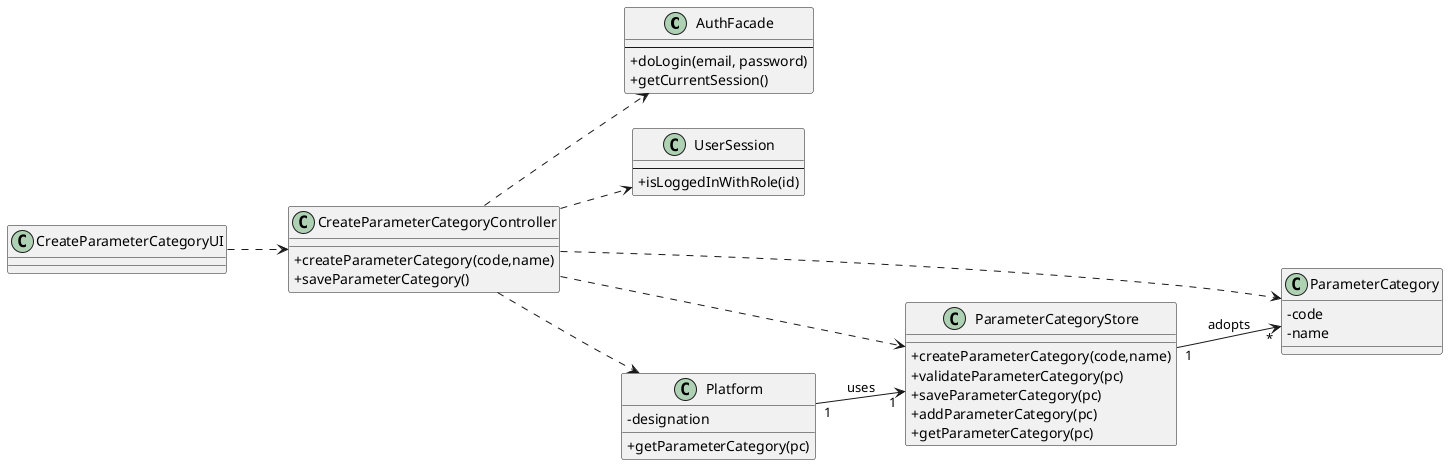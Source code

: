 @startuml
skinparam classAttributeIconSize 0
left to right direction

class AuthFacade{
    --
    +doLogin(email, password)
    +getCurrentSession()
}

class UserSession{
    --
    +isLoggedInWithRole(id)
}

class ParameterCategory {
  -code
  -name
}

class ParameterCategoryStore{
    +createParameterCategory(code,name)
    +validateParameterCategory(pc)
    +saveParameterCategory(pc)
    +addParameterCategory(pc)
    +getParameterCategory(pc)
}

class Platform {
  -designation
  +getParameterCategory(pc)
}

class CreateParameterCategoryUI{}

class CreateParameterCategoryController{
    +createParameterCategory(code,name)
    +saveParameterCategory()
}

CreateParameterCategoryUI ..> CreateParameterCategoryController
CreateParameterCategoryController ..> AuthFacade
CreateParameterCategoryController ..> UserSession
CreateParameterCategoryController ..> Platform
CreateParameterCategoryController ..> ParameterCategory
CreateParameterCategoryController ..> ParameterCategoryStore
Platform "1" --> "1" ParameterCategoryStore : uses
ParameterCategoryStore "1" --> "*" ParameterCategory : adopts


@enduml